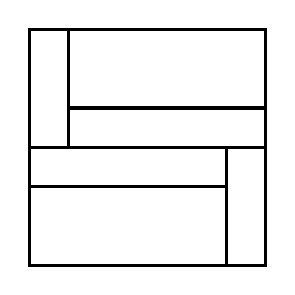 \begin{tikzpicture}[very thick, scale=.5]
    \draw (0,3) rectangle (1,6);
    \draw (1,4) rectangle (6,6);
    \draw (1,3) rectangle (6,4);
    \draw (0,2) rectangle (5,3);
    \draw (0,0) rectangle (5,2);
    \draw (5,0) rectangle (6,3);
\end{tikzpicture}
